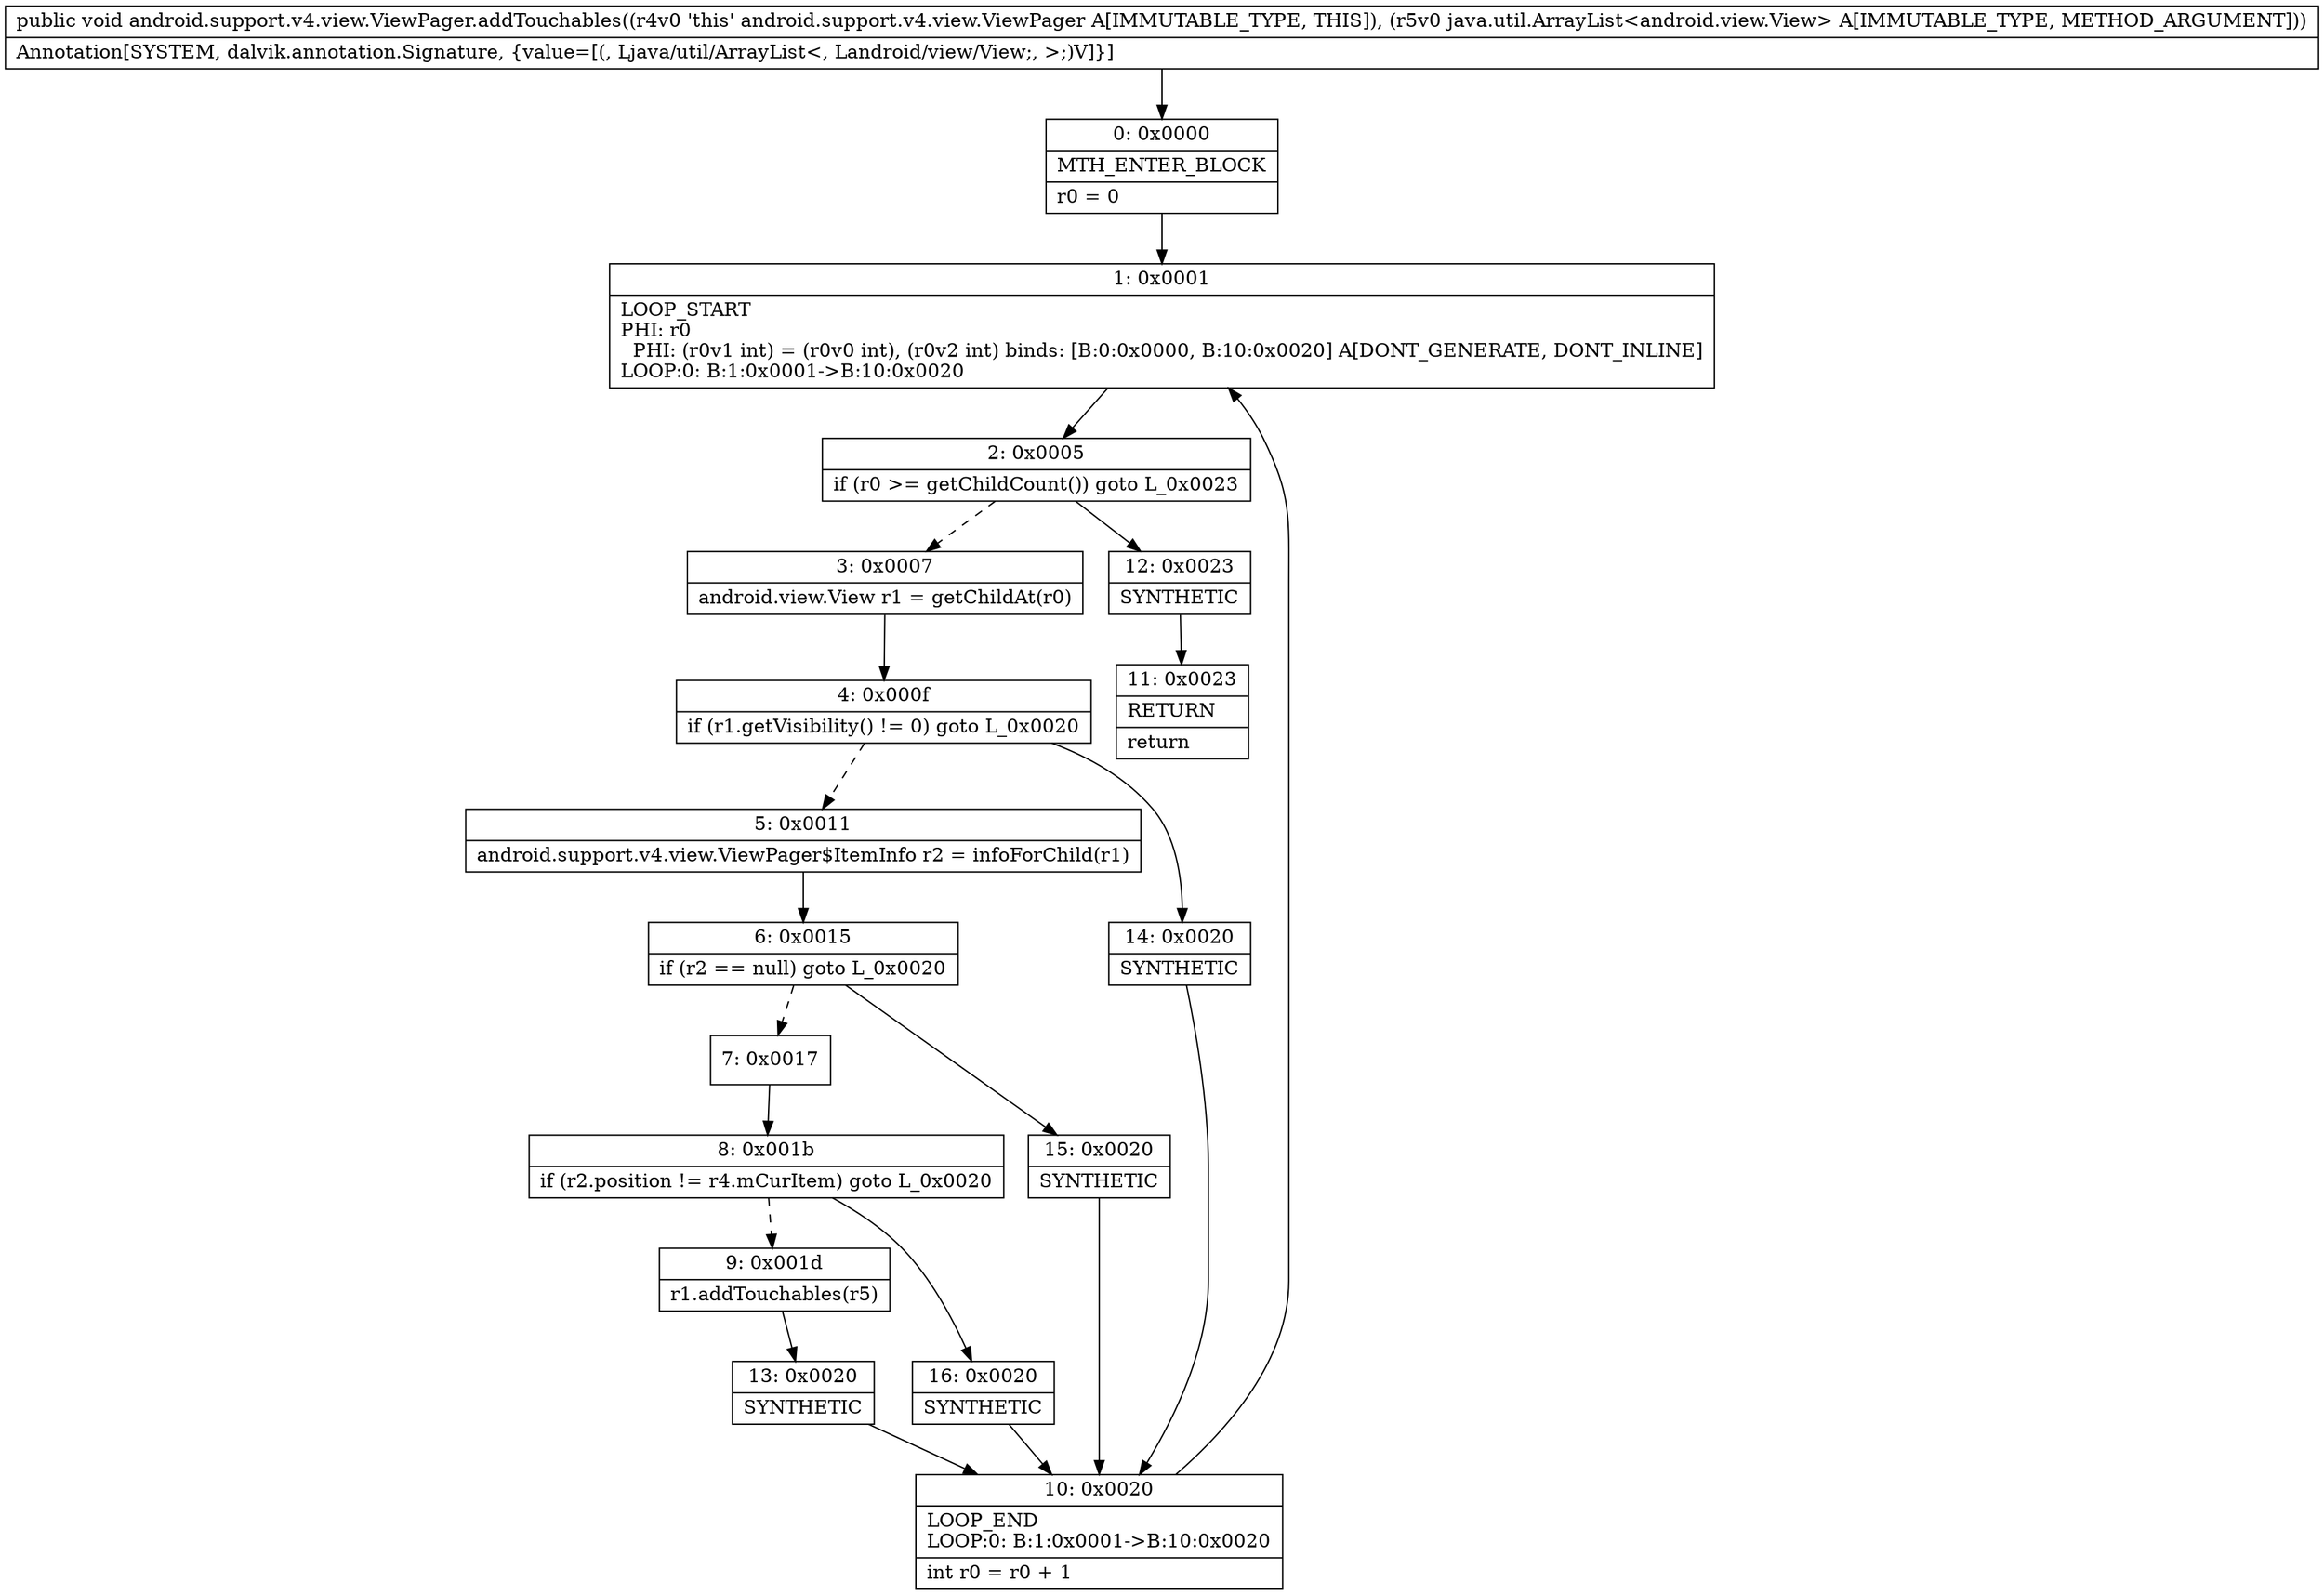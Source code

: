 digraph "CFG forandroid.support.v4.view.ViewPager.addTouchables(Ljava\/util\/ArrayList;)V" {
Node_0 [shape=record,label="{0\:\ 0x0000|MTH_ENTER_BLOCK\l|r0 = 0\l}"];
Node_1 [shape=record,label="{1\:\ 0x0001|LOOP_START\lPHI: r0 \l  PHI: (r0v1 int) = (r0v0 int), (r0v2 int) binds: [B:0:0x0000, B:10:0x0020] A[DONT_GENERATE, DONT_INLINE]\lLOOP:0: B:1:0x0001\-\>B:10:0x0020\l}"];
Node_2 [shape=record,label="{2\:\ 0x0005|if (r0 \>= getChildCount()) goto L_0x0023\l}"];
Node_3 [shape=record,label="{3\:\ 0x0007|android.view.View r1 = getChildAt(r0)\l}"];
Node_4 [shape=record,label="{4\:\ 0x000f|if (r1.getVisibility() != 0) goto L_0x0020\l}"];
Node_5 [shape=record,label="{5\:\ 0x0011|android.support.v4.view.ViewPager$ItemInfo r2 = infoForChild(r1)\l}"];
Node_6 [shape=record,label="{6\:\ 0x0015|if (r2 == null) goto L_0x0020\l}"];
Node_7 [shape=record,label="{7\:\ 0x0017}"];
Node_8 [shape=record,label="{8\:\ 0x001b|if (r2.position != r4.mCurItem) goto L_0x0020\l}"];
Node_9 [shape=record,label="{9\:\ 0x001d|r1.addTouchables(r5)\l}"];
Node_10 [shape=record,label="{10\:\ 0x0020|LOOP_END\lLOOP:0: B:1:0x0001\-\>B:10:0x0020\l|int r0 = r0 + 1\l}"];
Node_11 [shape=record,label="{11\:\ 0x0023|RETURN\l|return\l}"];
Node_12 [shape=record,label="{12\:\ 0x0023|SYNTHETIC\l}"];
Node_13 [shape=record,label="{13\:\ 0x0020|SYNTHETIC\l}"];
Node_14 [shape=record,label="{14\:\ 0x0020|SYNTHETIC\l}"];
Node_15 [shape=record,label="{15\:\ 0x0020|SYNTHETIC\l}"];
Node_16 [shape=record,label="{16\:\ 0x0020|SYNTHETIC\l}"];
MethodNode[shape=record,label="{public void android.support.v4.view.ViewPager.addTouchables((r4v0 'this' android.support.v4.view.ViewPager A[IMMUTABLE_TYPE, THIS]), (r5v0 java.util.ArrayList\<android.view.View\> A[IMMUTABLE_TYPE, METHOD_ARGUMENT]))  | Annotation[SYSTEM, dalvik.annotation.Signature, \{value=[(, Ljava\/util\/ArrayList\<, Landroid\/view\/View;, \>;)V]\}]\l}"];
MethodNode -> Node_0;
Node_0 -> Node_1;
Node_1 -> Node_2;
Node_2 -> Node_3[style=dashed];
Node_2 -> Node_12;
Node_3 -> Node_4;
Node_4 -> Node_5[style=dashed];
Node_4 -> Node_14;
Node_5 -> Node_6;
Node_6 -> Node_7[style=dashed];
Node_6 -> Node_15;
Node_7 -> Node_8;
Node_8 -> Node_9[style=dashed];
Node_8 -> Node_16;
Node_9 -> Node_13;
Node_10 -> Node_1;
Node_12 -> Node_11;
Node_13 -> Node_10;
Node_14 -> Node_10;
Node_15 -> Node_10;
Node_16 -> Node_10;
}

